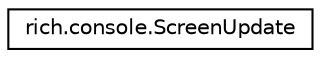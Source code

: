 digraph "Graphical Class Hierarchy"
{
 // LATEX_PDF_SIZE
  edge [fontname="Helvetica",fontsize="10",labelfontname="Helvetica",labelfontsize="10"];
  node [fontname="Helvetica",fontsize="10",shape=record];
  rankdir="LR";
  Node0 [label="rich.console.ScreenUpdate",height=0.2,width=0.4,color="black", fillcolor="white", style="filled",URL="$classrich_1_1console_1_1ScreenUpdate.html",tooltip=" "];
}

